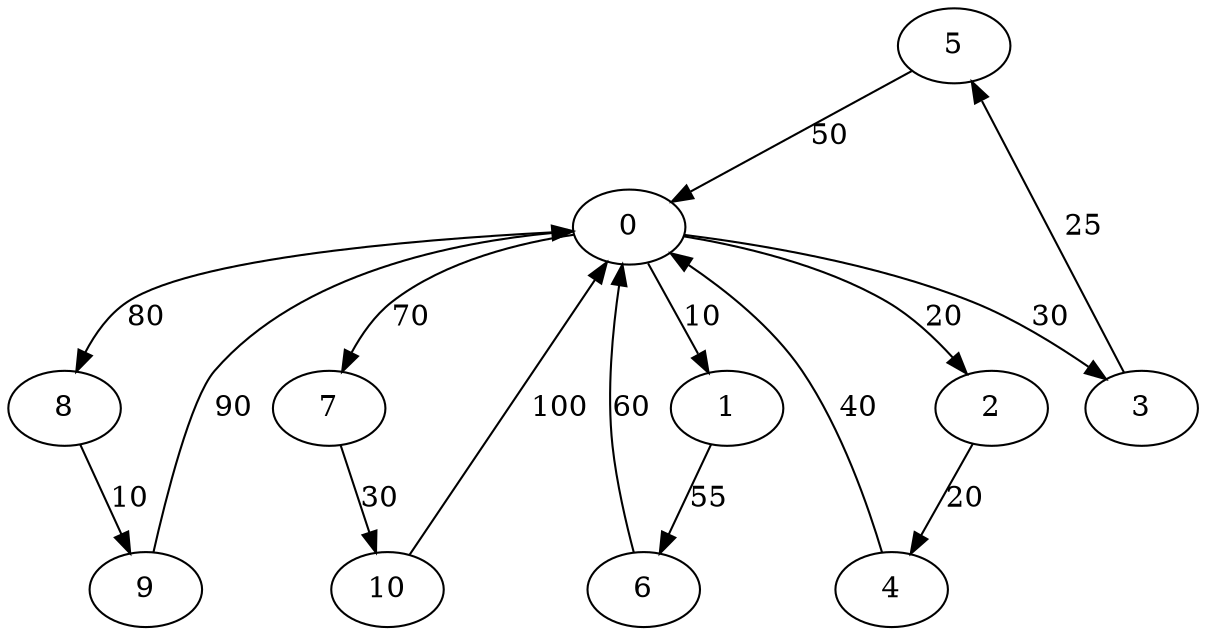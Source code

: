 digraph G {
	5->0[ label=50 ];
	2->4[ label=20 ];
	4->0[ label=40 ];
	10->0[ label=100 ];
	8->9[ label=10 ];
	3->5[ label=25 ];
	1->6[ label=55 ];
	6->0[ label=60 ];
	7->10[ label=30 ];
	0->8[ label=80 ];
	0->3[ label=30 ];
	0->2[ label=20 ];
	0->1[ label=10 ];
	0->7[ label=70 ];
	9->0[ label=90 ];
	0 [ label=0 ];
	1 [ label=1 ];
	10 [ label=10 ];
	2 [ label=2 ];
	3 [ label=3 ];
	4 [ label=4 ];
	5 [ label=5 ];
	6 [ label=6 ];
	7 [ label=7 ];
	8 [ label=8 ];
	9 [ label=9 ];

}
